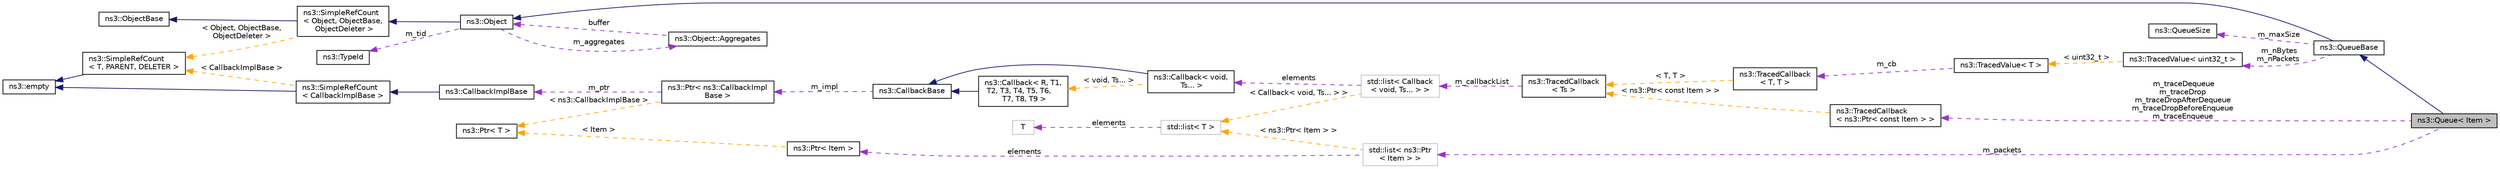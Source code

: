 digraph "ns3::Queue&lt; Item &gt;"
{
 // LATEX_PDF_SIZE
  edge [fontname="Helvetica",fontsize="10",labelfontname="Helvetica",labelfontsize="10"];
  node [fontname="Helvetica",fontsize="10",shape=record];
  rankdir="LR";
  Node1 [label="ns3::Queue\< Item \>",height=0.2,width=0.4,color="black", fillcolor="grey75", style="filled", fontcolor="black",tooltip="Template class for packet Queues."];
  Node2 -> Node1 [dir="back",color="midnightblue",fontsize="10",style="solid",fontname="Helvetica"];
  Node2 [label="ns3::QueueBase",height=0.2,width=0.4,color="black", fillcolor="white", style="filled",URL="$classns3_1_1_queue_base.html",tooltip="Abstract base class for packet Queues."];
  Node3 -> Node2 [dir="back",color="midnightblue",fontsize="10",style="solid",fontname="Helvetica"];
  Node3 [label="ns3::Object",height=0.2,width=0.4,color="black", fillcolor="white", style="filled",URL="$classns3_1_1_object.html",tooltip="A base class which provides memory management and object aggregation."];
  Node4 -> Node3 [dir="back",color="midnightblue",fontsize="10",style="solid",fontname="Helvetica"];
  Node4 [label="ns3::SimpleRefCount\l\< Object, ObjectBase,\l ObjectDeleter \>",height=0.2,width=0.4,color="black", fillcolor="white", style="filled",URL="$classns3_1_1_simple_ref_count.html",tooltip=" "];
  Node5 -> Node4 [dir="back",color="midnightblue",fontsize="10",style="solid",fontname="Helvetica"];
  Node5 [label="ns3::ObjectBase",height=0.2,width=0.4,color="black", fillcolor="white", style="filled",URL="$classns3_1_1_object_base.html",tooltip="Anchor the ns-3 type and attribute system."];
  Node6 -> Node4 [dir="back",color="orange",fontsize="10",style="dashed",label=" \< Object, ObjectBase,\l ObjectDeleter \>" ,fontname="Helvetica"];
  Node6 [label="ns3::SimpleRefCount\l\< T, PARENT, DELETER \>",height=0.2,width=0.4,color="black", fillcolor="white", style="filled",URL="$classns3_1_1_simple_ref_count.html",tooltip="A template-based reference counting class."];
  Node7 -> Node6 [dir="back",color="midnightblue",fontsize="10",style="solid",fontname="Helvetica"];
  Node7 [label="ns3::empty",height=0.2,width=0.4,color="black", fillcolor="white", style="filled",URL="$classns3_1_1empty.html",tooltip="make Callback use a separate empty type"];
  Node8 -> Node3 [dir="back",color="darkorchid3",fontsize="10",style="dashed",label=" m_tid" ,fontname="Helvetica"];
  Node8 [label="ns3::TypeId",height=0.2,width=0.4,color="black", fillcolor="white", style="filled",URL="$classns3_1_1_type_id.html",tooltip="a unique identifier for an interface."];
  Node9 -> Node3 [dir="back",color="darkorchid3",fontsize="10",style="dashed",label=" m_aggregates" ,fontname="Helvetica"];
  Node9 [label="ns3::Object::Aggregates",height=0.2,width=0.4,color="black", fillcolor="white", style="filled",URL="$structns3_1_1_object_1_1_aggregates.html",tooltip="The list of Objects aggregated to this one."];
  Node3 -> Node9 [dir="back",color="darkorchid3",fontsize="10",style="dashed",label=" buffer" ,fontname="Helvetica"];
  Node10 -> Node2 [dir="back",color="darkorchid3",fontsize="10",style="dashed",label=" m_maxSize" ,fontname="Helvetica"];
  Node10 [label="ns3::QueueSize",height=0.2,width=0.4,color="black", fillcolor="white", style="filled",URL="$classns3_1_1_queue_size.html",tooltip="Class for representing queue sizes."];
  Node11 -> Node2 [dir="back",color="darkorchid3",fontsize="10",style="dashed",label=" m_nBytes\nm_nPackets" ,fontname="Helvetica"];
  Node11 [label="ns3::TracedValue\< uint32_t \>",height=0.2,width=0.4,color="black", fillcolor="white", style="filled",URL="$classns3_1_1_traced_value.html",tooltip=" "];
  Node12 -> Node11 [dir="back",color="orange",fontsize="10",style="dashed",label=" \< uint32_t \>" ,fontname="Helvetica"];
  Node12 [label="ns3::TracedValue\< T \>",height=0.2,width=0.4,color="black", fillcolor="white", style="filled",URL="$classns3_1_1_traced_value.html",tooltip="Trace classes with value semantics."];
  Node13 -> Node12 [dir="back",color="darkorchid3",fontsize="10",style="dashed",label=" m_cb" ,fontname="Helvetica"];
  Node13 [label="ns3::TracedCallback\l\< T, T \>",height=0.2,width=0.4,color="black", fillcolor="white", style="filled",URL="$classns3_1_1_traced_callback.html",tooltip=" "];
  Node14 -> Node13 [dir="back",color="orange",fontsize="10",style="dashed",label=" \< T, T \>" ,fontname="Helvetica"];
  Node14 [label="ns3::TracedCallback\l\< Ts \>",height=0.2,width=0.4,color="black", fillcolor="white", style="filled",URL="$classns3_1_1_traced_callback.html",tooltip="Forward calls to a chain of Callback."];
  Node15 -> Node14 [dir="back",color="darkorchid3",fontsize="10",style="dashed",label=" m_callbackList" ,fontname="Helvetica"];
  Node15 [label="std::list\< Callback\l\< void, Ts... \> \>",height=0.2,width=0.4,color="grey75", fillcolor="white", style="filled",tooltip=" "];
  Node16 -> Node15 [dir="back",color="darkorchid3",fontsize="10",style="dashed",label=" elements" ,fontname="Helvetica"];
  Node16 [label="ns3::Callback\< void,\l Ts... \>",height=0.2,width=0.4,color="black", fillcolor="white", style="filled",URL="$classns3_1_1_callback.html",tooltip=" "];
  Node17 -> Node16 [dir="back",color="midnightblue",fontsize="10",style="solid",fontname="Helvetica"];
  Node17 [label="ns3::CallbackBase",height=0.2,width=0.4,color="black", fillcolor="white", style="filled",URL="$classns3_1_1_callback_base.html",tooltip="Base class for Callback class."];
  Node18 -> Node17 [dir="back",color="darkorchid3",fontsize="10",style="dashed",label=" m_impl" ,fontname="Helvetica"];
  Node18 [label="ns3::Ptr\< ns3::CallbackImpl\lBase \>",height=0.2,width=0.4,color="black", fillcolor="white", style="filled",URL="$classns3_1_1_ptr.html",tooltip=" "];
  Node19 -> Node18 [dir="back",color="darkorchid3",fontsize="10",style="dashed",label=" m_ptr" ,fontname="Helvetica"];
  Node19 [label="ns3::CallbackImplBase",height=0.2,width=0.4,color="black", fillcolor="white", style="filled",URL="$classns3_1_1_callback_impl_base.html",tooltip="Abstract base class for CallbackImpl Provides reference counting and equality test."];
  Node20 -> Node19 [dir="back",color="midnightblue",fontsize="10",style="solid",fontname="Helvetica"];
  Node20 [label="ns3::SimpleRefCount\l\< CallbackImplBase \>",height=0.2,width=0.4,color="black", fillcolor="white", style="filled",URL="$classns3_1_1_simple_ref_count.html",tooltip=" "];
  Node7 -> Node20 [dir="back",color="midnightblue",fontsize="10",style="solid",fontname="Helvetica"];
  Node6 -> Node20 [dir="back",color="orange",fontsize="10",style="dashed",label=" \< CallbackImplBase \>" ,fontname="Helvetica"];
  Node21 -> Node18 [dir="back",color="orange",fontsize="10",style="dashed",label=" \< ns3::CallbackImplBase \>" ,fontname="Helvetica"];
  Node21 [label="ns3::Ptr\< T \>",height=0.2,width=0.4,color="black", fillcolor="white", style="filled",URL="$classns3_1_1_ptr.html",tooltip="Smart pointer class similar to boost::intrusive_ptr."];
  Node22 -> Node16 [dir="back",color="orange",fontsize="10",style="dashed",label=" \< void, Ts... \>" ,fontname="Helvetica"];
  Node22 [label="ns3::Callback\< R, T1,\l T2, T3, T4, T5, T6,\l T7, T8, T9 \>",height=0.2,width=0.4,color="black", fillcolor="white", style="filled",URL="$classns3_1_1_callback.html",tooltip="Callback template class."];
  Node17 -> Node22 [dir="back",color="midnightblue",fontsize="10",style="solid",fontname="Helvetica"];
  Node23 -> Node15 [dir="back",color="orange",fontsize="10",style="dashed",label=" \< Callback\< void, Ts... \> \>" ,fontname="Helvetica"];
  Node23 [label="std::list\< T \>",height=0.2,width=0.4,color="grey75", fillcolor="white", style="filled",tooltip=" "];
  Node24 -> Node23 [dir="back",color="darkorchid3",fontsize="10",style="dashed",label=" elements" ,fontname="Helvetica"];
  Node24 [label="T",height=0.2,width=0.4,color="grey75", fillcolor="white", style="filled",tooltip=" "];
  Node25 -> Node1 [dir="back",color="darkorchid3",fontsize="10",style="dashed",label=" m_traceDequeue\nm_traceDrop\nm_traceDropAfterDequeue\nm_traceDropBeforeEnqueue\nm_traceEnqueue" ,fontname="Helvetica"];
  Node25 [label="ns3::TracedCallback\l\< ns3::Ptr\< const Item \> \>",height=0.2,width=0.4,color="black", fillcolor="white", style="filled",URL="$classns3_1_1_traced_callback.html",tooltip=" "];
  Node14 -> Node25 [dir="back",color="orange",fontsize="10",style="dashed",label=" \< ns3::Ptr\< const Item \> \>" ,fontname="Helvetica"];
  Node26 -> Node1 [dir="back",color="darkorchid3",fontsize="10",style="dashed",label=" m_packets" ,fontname="Helvetica"];
  Node26 [label="std::list\< ns3::Ptr\l\< Item \> \>",height=0.2,width=0.4,color="grey75", fillcolor="white", style="filled",tooltip=" "];
  Node27 -> Node26 [dir="back",color="darkorchid3",fontsize="10",style="dashed",label=" elements" ,fontname="Helvetica"];
  Node27 [label="ns3::Ptr\< Item \>",height=0.2,width=0.4,color="black", fillcolor="white", style="filled",URL="$classns3_1_1_ptr.html",tooltip=" "];
  Node21 -> Node27 [dir="back",color="orange",fontsize="10",style="dashed",label=" \< Item \>" ,fontname="Helvetica"];
  Node23 -> Node26 [dir="back",color="orange",fontsize="10",style="dashed",label=" \< ns3::Ptr\< Item \> \>" ,fontname="Helvetica"];
}
